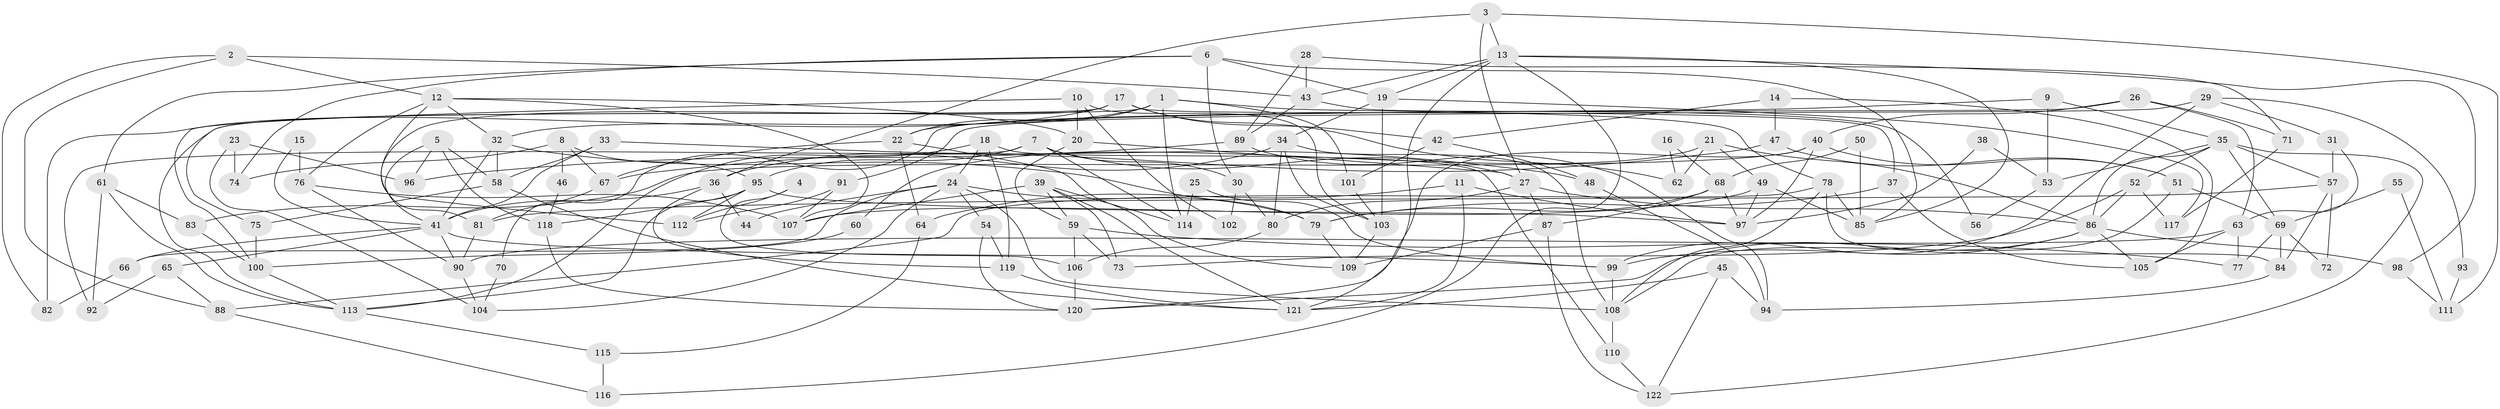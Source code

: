 // coarse degree distribution, {4: 0.3953488372093023, 7: 0.10465116279069768, 3: 0.11627906976744186, 5: 0.12790697674418605, 9: 0.023255813953488372, 2: 0.08139534883720931, 8: 0.046511627906976744, 6: 0.10465116279069768}
// Generated by graph-tools (version 1.1) at 2025/37/03/04/25 23:37:14]
// undirected, 122 vertices, 244 edges
graph export_dot {
  node [color=gray90,style=filled];
  1;
  2;
  3;
  4;
  5;
  6;
  7;
  8;
  9;
  10;
  11;
  12;
  13;
  14;
  15;
  16;
  17;
  18;
  19;
  20;
  21;
  22;
  23;
  24;
  25;
  26;
  27;
  28;
  29;
  30;
  31;
  32;
  33;
  34;
  35;
  36;
  37;
  38;
  39;
  40;
  41;
  42;
  43;
  44;
  45;
  46;
  47;
  48;
  49;
  50;
  51;
  52;
  53;
  54;
  55;
  56;
  57;
  58;
  59;
  60;
  61;
  62;
  63;
  64;
  65;
  66;
  67;
  68;
  69;
  70;
  71;
  72;
  73;
  74;
  75;
  76;
  77;
  78;
  79;
  80;
  81;
  82;
  83;
  84;
  85;
  86;
  87;
  88;
  89;
  90;
  91;
  92;
  93;
  94;
  95;
  96;
  97;
  98;
  99;
  100;
  101;
  102;
  103;
  104;
  105;
  106;
  107;
  108;
  109;
  110;
  111;
  112;
  113;
  114;
  115;
  116;
  117;
  118;
  119;
  120;
  121;
  122;
  1 -- 78;
  1 -- 114;
  1 -- 22;
  1 -- 32;
  1 -- 101;
  1 -- 113;
  2 -- 43;
  2 -- 12;
  2 -- 82;
  2 -- 88;
  3 -- 13;
  3 -- 27;
  3 -- 36;
  3 -- 111;
  4 -- 106;
  4 -- 112;
  5 -- 41;
  5 -- 58;
  5 -- 96;
  5 -- 118;
  6 -- 85;
  6 -- 19;
  6 -- 30;
  6 -- 61;
  6 -- 74;
  7 -- 95;
  7 -- 27;
  7 -- 30;
  7 -- 92;
  7 -- 114;
  8 -- 95;
  8 -- 67;
  8 -- 46;
  8 -- 74;
  9 -- 22;
  9 -- 35;
  9 -- 53;
  10 -- 20;
  10 -- 103;
  10 -- 100;
  10 -- 102;
  11 -- 121;
  11 -- 97;
  11 -- 64;
  12 -- 107;
  12 -- 32;
  12 -- 20;
  12 -- 76;
  12 -- 112;
  13 -- 19;
  13 -- 121;
  13 -- 43;
  13 -- 85;
  13 -- 98;
  13 -- 116;
  14 -- 42;
  14 -- 105;
  14 -- 47;
  15 -- 76;
  15 -- 41;
  16 -- 62;
  16 -- 68;
  17 -- 37;
  17 -- 81;
  17 -- 42;
  17 -- 62;
  17 -- 75;
  17 -- 82;
  18 -- 119;
  18 -- 24;
  18 -- 110;
  18 -- 113;
  19 -- 34;
  19 -- 117;
  19 -- 103;
  20 -- 27;
  20 -- 59;
  21 -- 49;
  21 -- 86;
  21 -- 60;
  21 -- 62;
  22 -- 109;
  22 -- 64;
  22 -- 67;
  23 -- 74;
  23 -- 104;
  23 -- 96;
  24 -- 66;
  24 -- 79;
  24 -- 44;
  24 -- 54;
  24 -- 104;
  24 -- 108;
  25 -- 114;
  25 -- 99;
  26 -- 63;
  26 -- 40;
  26 -- 70;
  26 -- 71;
  27 -- 80;
  27 -- 86;
  27 -- 87;
  28 -- 43;
  28 -- 89;
  28 -- 71;
  29 -- 91;
  29 -- 99;
  29 -- 31;
  29 -- 93;
  30 -- 80;
  30 -- 102;
  31 -- 57;
  31 -- 63;
  32 -- 41;
  32 -- 58;
  32 -- 79;
  33 -- 58;
  33 -- 48;
  33 -- 41;
  34 -- 36;
  34 -- 108;
  34 -- 80;
  34 -- 103;
  35 -- 122;
  35 -- 86;
  35 -- 52;
  35 -- 53;
  35 -- 57;
  35 -- 69;
  36 -- 41;
  36 -- 44;
  36 -- 119;
  37 -- 105;
  37 -- 79;
  38 -- 53;
  38 -- 97;
  39 -- 73;
  39 -- 59;
  39 -- 107;
  39 -- 114;
  39 -- 121;
  40 -- 120;
  40 -- 83;
  40 -- 51;
  40 -- 97;
  41 -- 65;
  41 -- 66;
  41 -- 90;
  41 -- 99;
  42 -- 101;
  42 -- 48;
  43 -- 89;
  43 -- 56;
  45 -- 122;
  45 -- 121;
  45 -- 94;
  46 -- 118;
  47 -- 51;
  47 -- 67;
  48 -- 94;
  49 -- 107;
  49 -- 85;
  49 -- 97;
  50 -- 68;
  50 -- 85;
  51 -- 108;
  51 -- 69;
  52 -- 86;
  52 -- 73;
  52 -- 117;
  53 -- 56;
  54 -- 119;
  54 -- 120;
  55 -- 111;
  55 -- 69;
  57 -- 81;
  57 -- 72;
  57 -- 84;
  58 -- 75;
  58 -- 121;
  59 -- 106;
  59 -- 73;
  59 -- 77;
  60 -- 100;
  61 -- 113;
  61 -- 83;
  61 -- 92;
  63 -- 77;
  63 -- 90;
  63 -- 105;
  64 -- 115;
  65 -- 88;
  65 -- 92;
  66 -- 82;
  67 -- 81;
  68 -- 87;
  68 -- 97;
  68 -- 79;
  69 -- 72;
  69 -- 77;
  69 -- 84;
  70 -- 104;
  71 -- 117;
  75 -- 100;
  76 -- 90;
  76 -- 107;
  78 -- 84;
  78 -- 88;
  78 -- 85;
  78 -- 108;
  79 -- 109;
  80 -- 106;
  81 -- 90;
  83 -- 100;
  84 -- 94;
  86 -- 99;
  86 -- 120;
  86 -- 98;
  86 -- 105;
  87 -- 109;
  87 -- 122;
  88 -- 116;
  89 -- 96;
  89 -- 94;
  90 -- 104;
  91 -- 107;
  91 -- 112;
  93 -- 111;
  95 -- 97;
  95 -- 113;
  95 -- 112;
  95 -- 118;
  98 -- 111;
  99 -- 108;
  100 -- 113;
  101 -- 103;
  103 -- 109;
  106 -- 120;
  108 -- 110;
  110 -- 122;
  113 -- 115;
  115 -- 116;
  118 -- 120;
  119 -- 121;
}

